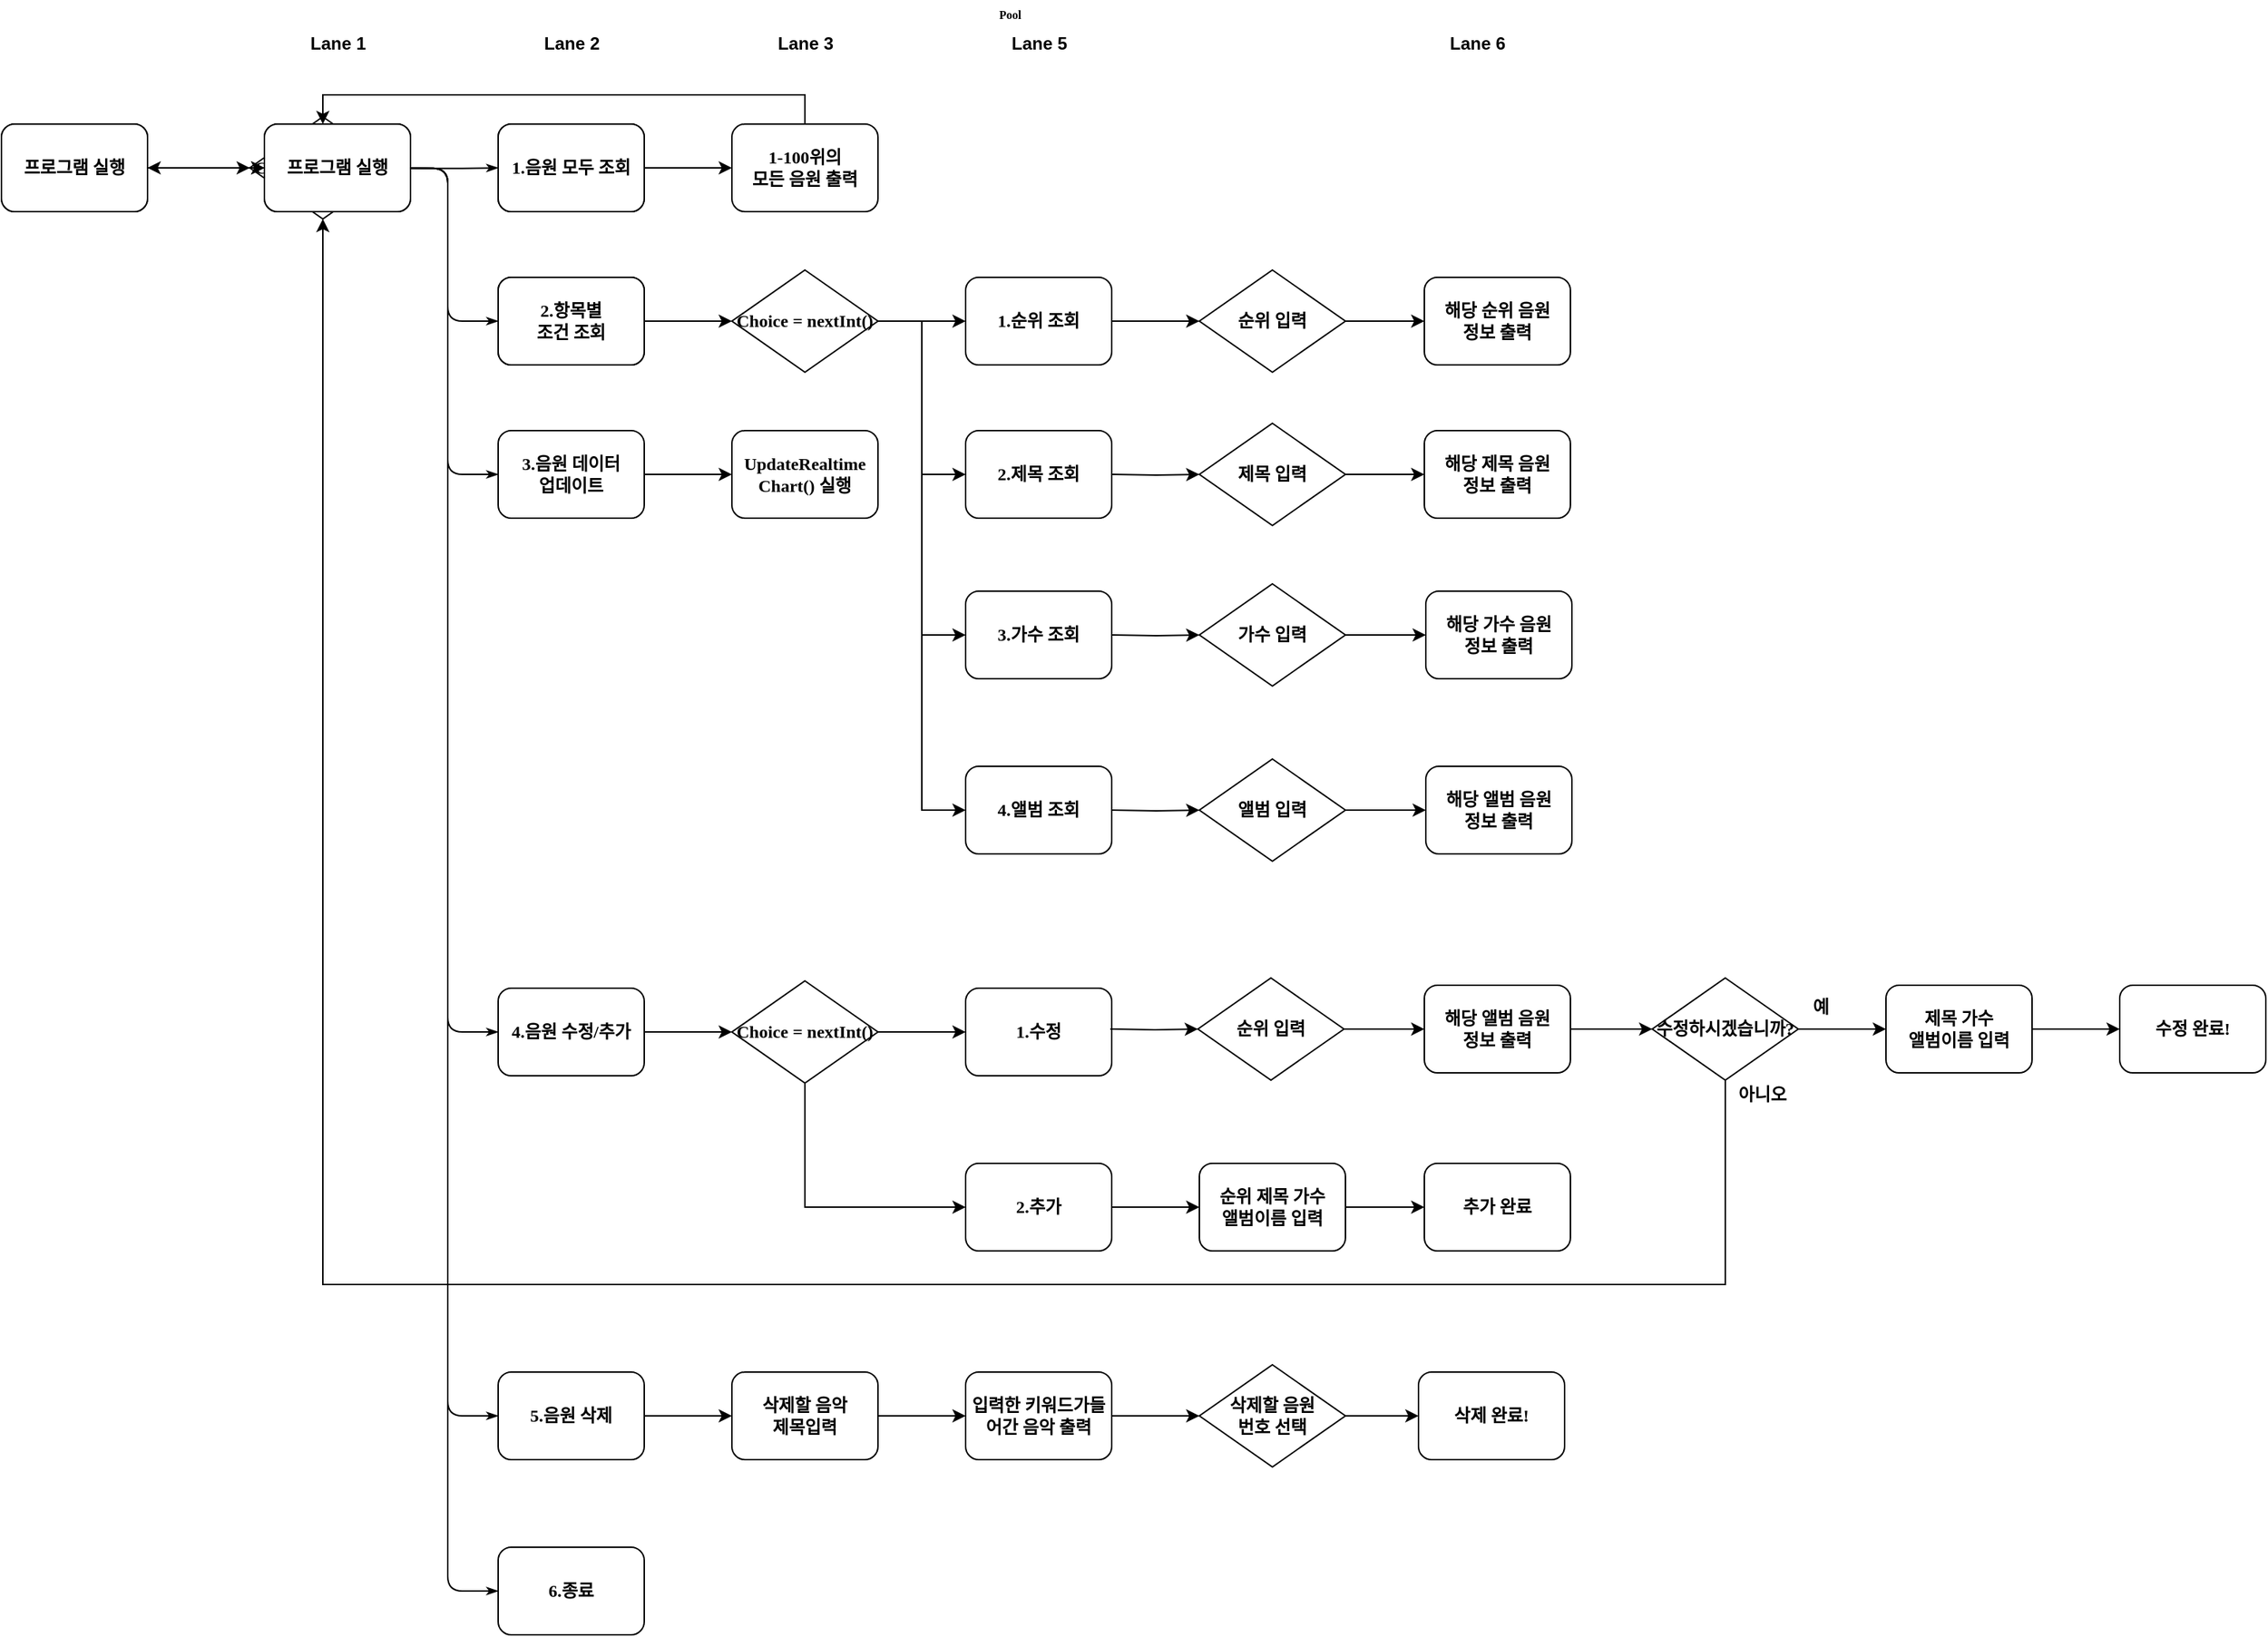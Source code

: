 <mxfile version="15.6.0" type="github">
  <diagram name="Page-1" id="74e2e168-ea6b-b213-b513-2b3c1d86103e">
    <mxGraphModel dx="3076" dy="1158" grid="1" gridSize="10" guides="1" tooltips="1" connect="1" arrows="1" fold="1" page="1" pageScale="1" pageWidth="1100" pageHeight="850" background="none" math="0" shadow="0">
      <root>
        <mxCell id="0" />
        <mxCell id="1" parent="0" />
        <mxCell id="77e6c97f196da883-1" value="Pool" style="swimlane;html=1;childLayout=stackLayout;startSize=20;rounded=0;shadow=0;labelBackgroundColor=none;strokeWidth=1;fontFamily=Verdana;fontSize=8;align=center;strokeColor=none;" parent="1" vertex="1">
          <mxGeometry x="70" y="40" width="1080" height="860" as="geometry" />
        </mxCell>
        <mxCell id="77e6c97f196da883-2" value="Lane 1" style="swimlane;html=1;startSize=20;strokeColor=none;" parent="77e6c97f196da883-1" vertex="1">
          <mxGeometry y="20" width="160" height="840" as="geometry" />
        </mxCell>
        <mxCell id="9NMVDVhpX8mVXEBChKjN-27" value="&lt;span style=&quot;font-size: 12px ; font-weight: 700&quot;&gt;Choice = nextInt()&lt;/span&gt;" style="rhombus;whiteSpace=wrap;html=1;rounded=0;shadow=0;labelBackgroundColor=none;strokeWidth=1;fontFamily=Verdana;fontSize=8;align=center;" parent="77e6c97f196da883-2" vertex="1">
          <mxGeometry x="20" y="60" width="100" height="70" as="geometry" />
        </mxCell>
        <mxCell id="77e6c97f196da883-26" style="edgeStyle=orthogonalEdgeStyle;rounded=1;html=1;labelBackgroundColor=none;startArrow=none;startFill=0;startSize=5;endArrow=classicThin;endFill=1;endSize=5;jettySize=auto;orthogonalLoop=1;strokeWidth=1;fontFamily=Verdana;fontSize=8;entryX=0;entryY=0.5;entryDx=0;entryDy=0;" parent="77e6c97f196da883-1" target="9NMVDVhpX8mVXEBChKjN-1" edge="1">
          <mxGeometry relative="1" as="geometry">
            <mxPoint x="120" y="115" as="sourcePoint" />
          </mxGeometry>
        </mxCell>
        <mxCell id="77e6c97f196da883-3" value="Lane 2" style="swimlane;html=1;startSize=20;strokeColor=none;" parent="77e6c97f196da883-1" vertex="1">
          <mxGeometry x="160" y="20" width="160" height="840" as="geometry" />
        </mxCell>
        <mxCell id="77e6c97f196da883-11" value="&lt;span style=&quot;font-size: 12px;&quot;&gt;1.음원 모두 조회&lt;/span&gt;" style="rounded=1;whiteSpace=wrap;html=1;shadow=0;labelBackgroundColor=none;strokeWidth=1;fontFamily=Verdana;fontSize=12;align=center;fontStyle=1" parent="77e6c97f196da883-3" vertex="1">
          <mxGeometry x="30" y="65" width="100" height="60" as="geometry" />
        </mxCell>
        <mxCell id="9NMVDVhpX8mVXEBChKjN-1" value="&lt;span style=&quot;font-size: 12px&quot;&gt;2.항목별 &lt;br&gt;조건 조회&lt;/span&gt;" style="rounded=1;whiteSpace=wrap;html=1;shadow=0;labelBackgroundColor=none;strokeWidth=1;fontFamily=Verdana;fontSize=12;align=center;fontStyle=1" parent="77e6c97f196da883-3" vertex="1">
          <mxGeometry x="30" y="170" width="100" height="60" as="geometry" />
        </mxCell>
        <mxCell id="9NMVDVhpX8mVXEBChKjN-2" value="&lt;span style=&quot;font-size: 12px&quot;&gt;3.음원 데이터 &lt;br&gt;업데이트&lt;/span&gt;" style="rounded=1;whiteSpace=wrap;html=1;shadow=0;labelBackgroundColor=none;strokeWidth=1;fontFamily=Verdana;fontSize=12;align=center;fontStyle=1" parent="77e6c97f196da883-3" vertex="1">
          <mxGeometry x="30" y="275" width="100" height="60" as="geometry" />
        </mxCell>
        <mxCell id="9NMVDVhpX8mVXEBChKjN-32" value="&lt;span style=&quot;font-size: 12px;&quot;&gt;1.음원 모두 조회&lt;/span&gt;" style="rounded=1;whiteSpace=wrap;html=1;shadow=0;labelBackgroundColor=none;strokeWidth=1;fontFamily=Verdana;fontSize=12;align=center;fontStyle=1" parent="77e6c97f196da883-3" vertex="1">
          <mxGeometry x="30" y="65" width="100" height="60" as="geometry" />
        </mxCell>
        <mxCell id="9NMVDVhpX8mVXEBChKjN-33" value="&lt;span style=&quot;font-size: 12px&quot;&gt;2.항목별 &lt;br&gt;조건 조회&lt;/span&gt;" style="rounded=1;whiteSpace=wrap;html=1;shadow=0;labelBackgroundColor=none;strokeWidth=1;fontFamily=Verdana;fontSize=12;align=center;fontStyle=1" parent="77e6c97f196da883-3" vertex="1">
          <mxGeometry x="30" y="170" width="100" height="60" as="geometry" />
        </mxCell>
        <mxCell id="77e6c97f196da883-4" value="Lane 3" style="swimlane;html=1;startSize=20;strokeColor=none;" parent="77e6c97f196da883-1" vertex="1">
          <mxGeometry x="320" y="20" width="160" height="840" as="geometry" />
        </mxCell>
        <mxCell id="9NMVDVhpX8mVXEBChKjN-22" value="1-100위의&lt;br&gt;모든 음원 출력" style="rounded=1;whiteSpace=wrap;html=1;shadow=0;labelBackgroundColor=none;strokeWidth=1;fontFamily=Verdana;fontSize=12;align=center;fontStyle=1" parent="77e6c97f196da883-4" vertex="1">
          <mxGeometry x="30" y="65" width="100" height="60" as="geometry" />
        </mxCell>
        <mxCell id="9NMVDVhpX8mVXEBChKjN-30" value="&lt;span style=&quot;font-size: 12px ; font-weight: 700&quot;&gt;Choice = nextInt()&lt;/span&gt;" style="rhombus;whiteSpace=wrap;html=1;rounded=0;shadow=0;labelBackgroundColor=none;strokeWidth=1;fontFamily=Verdana;fontSize=8;align=center;" parent="77e6c97f196da883-4" vertex="1">
          <mxGeometry x="30" y="165" width="100" height="70" as="geometry" />
        </mxCell>
        <mxCell id="9NMVDVhpX8mVXEBChKjN-53" value="UpdateRealtime&lt;br&gt;Chart() 실행" style="rounded=1;whiteSpace=wrap;html=1;shadow=0;labelBackgroundColor=none;strokeWidth=1;fontFamily=Verdana;fontSize=12;align=center;fontStyle=1" parent="77e6c97f196da883-4" vertex="1">
          <mxGeometry x="30" y="275" width="100" height="60" as="geometry" />
        </mxCell>
        <mxCell id="9NMVDVhpX8mVXEBChKjN-57" value="&lt;span style=&quot;font-size: 12px ; font-weight: 700&quot;&gt;Choice = nextInt()&lt;/span&gt;" style="rhombus;whiteSpace=wrap;html=1;rounded=0;shadow=0;labelBackgroundColor=none;strokeWidth=1;fontFamily=Verdana;fontSize=8;align=center;" parent="77e6c97f196da883-4" vertex="1">
          <mxGeometry x="30" y="652" width="100" height="70" as="geometry" />
        </mxCell>
        <mxCell id="77e6c97f196da883-6" value="Lane 5" style="swimlane;html=1;startSize=20;strokeColor=none;" parent="77e6c97f196da883-1" vertex="1">
          <mxGeometry x="480" y="20" width="160" height="840" as="geometry" />
        </mxCell>
        <mxCell id="9NMVDVhpX8mVXEBChKjN-43" value="4.앨범 조회" style="rounded=1;whiteSpace=wrap;html=1;shadow=0;labelBackgroundColor=none;strokeWidth=1;fontFamily=Verdana;fontSize=12;align=center;fontStyle=1" parent="77e6c97f196da883-6" vertex="1">
          <mxGeometry x="30" y="505" width="100" height="60" as="geometry" />
        </mxCell>
        <mxCell id="9NMVDVhpX8mVXEBChKjN-44" value="1.순위 조회" style="rounded=1;whiteSpace=wrap;html=1;shadow=0;labelBackgroundColor=none;strokeWidth=1;fontFamily=Verdana;fontSize=12;align=center;fontStyle=1" parent="77e6c97f196da883-6" vertex="1">
          <mxGeometry x="30" y="170" width="100" height="60" as="geometry" />
        </mxCell>
        <mxCell id="9NMVDVhpX8mVXEBChKjN-45" value="2.제목 조회" style="rounded=1;whiteSpace=wrap;html=1;shadow=0;labelBackgroundColor=none;strokeWidth=1;fontFamily=Verdana;fontSize=12;align=center;fontStyle=1" parent="77e6c97f196da883-6" vertex="1">
          <mxGeometry x="30" y="275" width="100" height="60" as="geometry" />
        </mxCell>
        <mxCell id="9NMVDVhpX8mVXEBChKjN-46" value="3.가수 조회" style="rounded=1;whiteSpace=wrap;html=1;shadow=0;labelBackgroundColor=none;strokeWidth=1;fontFamily=Verdana;fontSize=12;align=center;fontStyle=1" parent="77e6c97f196da883-6" vertex="1">
          <mxGeometry x="30" y="385" width="100" height="60" as="geometry" />
        </mxCell>
        <mxCell id="9NMVDVhpX8mVXEBChKjN-55" value="1.수정" style="rounded=1;whiteSpace=wrap;html=1;shadow=0;labelBackgroundColor=none;strokeWidth=1;fontFamily=Verdana;fontSize=12;align=center;fontStyle=1" parent="77e6c97f196da883-6" vertex="1">
          <mxGeometry x="30" y="657" width="100" height="60" as="geometry" />
        </mxCell>
        <mxCell id="9NMVDVhpX8mVXEBChKjN-56" value="2.추가" style="rounded=1;whiteSpace=wrap;html=1;shadow=0;labelBackgroundColor=none;strokeWidth=1;fontFamily=Verdana;fontSize=12;align=center;fontStyle=1" parent="77e6c97f196da883-6" vertex="1">
          <mxGeometry x="30" y="777" width="100" height="60" as="geometry" />
        </mxCell>
        <mxCell id="77e6c97f196da883-7" value="Lane 6" style="swimlane;html=1;startSize=20;fillColor=none;strokeColor=none;" parent="77e6c97f196da883-1" vertex="1">
          <mxGeometry x="640" y="20" width="440" height="840" as="geometry" />
        </mxCell>
        <mxCell id="E3Ax2piNKbBee_N0Bwgp-6" style="edgeStyle=orthogonalEdgeStyle;rounded=0;orthogonalLoop=1;jettySize=auto;html=1;exitX=1;exitY=0.5;exitDx=0;exitDy=0;entryX=0;entryY=0.5;entryDx=0;entryDy=0;" edge="1" parent="77e6c97f196da883-7" source="E3Ax2piNKbBee_N0Bwgp-2" target="E3Ax2piNKbBee_N0Bwgp-5">
          <mxGeometry relative="1" as="geometry" />
        </mxCell>
        <mxCell id="E3Ax2piNKbBee_N0Bwgp-2" value="&lt;span style=&quot;font-size: 12px&quot;&gt;&lt;b&gt;순위 입력&lt;/b&gt;&lt;/span&gt;" style="rhombus;whiteSpace=wrap;html=1;rounded=0;shadow=0;labelBackgroundColor=none;strokeWidth=1;fontFamily=Verdana;fontSize=8;align=center;" vertex="1" parent="77e6c97f196da883-7">
          <mxGeometry x="30" y="165" width="100" height="70" as="geometry" />
        </mxCell>
        <mxCell id="E3Ax2piNKbBee_N0Bwgp-5" value="해당 순위 음원&lt;br&gt;정보 출력" style="rounded=1;whiteSpace=wrap;html=1;shadow=0;labelBackgroundColor=none;strokeWidth=1;fontFamily=Verdana;fontSize=12;align=center;fontStyle=1" vertex="1" parent="77e6c97f196da883-7">
          <mxGeometry x="184" y="170" width="100" height="60" as="geometry" />
        </mxCell>
        <mxCell id="E3Ax2piNKbBee_N0Bwgp-10" value="&lt;span style=&quot;font-size: 12px&quot;&gt;&lt;b&gt;제목 입력&lt;/b&gt;&lt;/span&gt;" style="rhombus;whiteSpace=wrap;html=1;rounded=0;shadow=0;labelBackgroundColor=none;strokeWidth=1;fontFamily=Verdana;fontSize=8;align=center;" vertex="1" parent="77e6c97f196da883-7">
          <mxGeometry x="30" y="270" width="100" height="70" as="geometry" />
        </mxCell>
        <mxCell id="E3Ax2piNKbBee_N0Bwgp-11" value="해당 제목 음원&lt;br&gt;정보 출력" style="rounded=1;whiteSpace=wrap;html=1;shadow=0;labelBackgroundColor=none;strokeWidth=1;fontFamily=Verdana;fontSize=12;align=center;fontStyle=1" vertex="1" parent="77e6c97f196da883-7">
          <mxGeometry x="184" y="275" width="100" height="60" as="geometry" />
        </mxCell>
        <mxCell id="E3Ax2piNKbBee_N0Bwgp-9" style="edgeStyle=orthogonalEdgeStyle;rounded=0;orthogonalLoop=1;jettySize=auto;html=1;exitX=1;exitY=0.5;exitDx=0;exitDy=0;entryX=0;entryY=0.5;entryDx=0;entryDy=0;" edge="1" parent="77e6c97f196da883-7" source="E3Ax2piNKbBee_N0Bwgp-10" target="E3Ax2piNKbBee_N0Bwgp-11">
          <mxGeometry relative="1" as="geometry" />
        </mxCell>
        <mxCell id="E3Ax2piNKbBee_N0Bwgp-12" style="edgeStyle=orthogonalEdgeStyle;rounded=0;orthogonalLoop=1;jettySize=auto;html=1;entryX=0;entryY=0.5;entryDx=0;entryDy=0;" edge="1" parent="77e6c97f196da883-7" target="E3Ax2piNKbBee_N0Bwgp-10">
          <mxGeometry relative="1" as="geometry">
            <mxPoint x="-30" y="305" as="sourcePoint" />
          </mxGeometry>
        </mxCell>
        <mxCell id="E3Ax2piNKbBee_N0Bwgp-14" value="&lt;span style=&quot;font-size: 12px&quot;&gt;&lt;b&gt;가수 입력&lt;/b&gt;&lt;/span&gt;" style="rhombus;whiteSpace=wrap;html=1;rounded=0;shadow=0;labelBackgroundColor=none;strokeWidth=1;fontFamily=Verdana;fontSize=8;align=center;" vertex="1" parent="77e6c97f196da883-7">
          <mxGeometry x="30" y="380" width="100" height="70" as="geometry" />
        </mxCell>
        <mxCell id="E3Ax2piNKbBee_N0Bwgp-15" value="해당 가수 음원&lt;br&gt;정보 출력" style="rounded=1;whiteSpace=wrap;html=1;shadow=0;labelBackgroundColor=none;strokeWidth=1;fontFamily=Verdana;fontSize=12;align=center;fontStyle=1" vertex="1" parent="77e6c97f196da883-7">
          <mxGeometry x="185" y="385" width="100" height="60" as="geometry" />
        </mxCell>
        <mxCell id="E3Ax2piNKbBee_N0Bwgp-13" style="edgeStyle=orthogonalEdgeStyle;rounded=0;orthogonalLoop=1;jettySize=auto;html=1;exitX=1;exitY=0.5;exitDx=0;exitDy=0;entryX=0;entryY=0.5;entryDx=0;entryDy=0;" edge="1" parent="77e6c97f196da883-7" source="E3Ax2piNKbBee_N0Bwgp-14" target="E3Ax2piNKbBee_N0Bwgp-15">
          <mxGeometry relative="1" as="geometry" />
        </mxCell>
        <mxCell id="E3Ax2piNKbBee_N0Bwgp-16" style="edgeStyle=orthogonalEdgeStyle;rounded=0;orthogonalLoop=1;jettySize=auto;html=1;entryX=0;entryY=0.5;entryDx=0;entryDy=0;" edge="1" parent="77e6c97f196da883-7" target="E3Ax2piNKbBee_N0Bwgp-14">
          <mxGeometry relative="1" as="geometry">
            <mxPoint x="-30" y="415" as="sourcePoint" />
          </mxGeometry>
        </mxCell>
        <mxCell id="E3Ax2piNKbBee_N0Bwgp-18" value="&lt;span style=&quot;font-size: 12px&quot;&gt;&lt;b&gt;앨범 입력&lt;/b&gt;&lt;/span&gt;" style="rhombus;whiteSpace=wrap;html=1;rounded=0;shadow=0;labelBackgroundColor=none;strokeWidth=1;fontFamily=Verdana;fontSize=8;align=center;" vertex="1" parent="77e6c97f196da883-7">
          <mxGeometry x="30" y="500" width="100" height="70" as="geometry" />
        </mxCell>
        <mxCell id="E3Ax2piNKbBee_N0Bwgp-19" value="해당 앨범 음원&lt;br&gt;정보 출력" style="rounded=1;whiteSpace=wrap;html=1;shadow=0;labelBackgroundColor=none;strokeWidth=1;fontFamily=Verdana;fontSize=12;align=center;fontStyle=1" vertex="1" parent="77e6c97f196da883-7">
          <mxGeometry x="185" y="505" width="100" height="60" as="geometry" />
        </mxCell>
        <mxCell id="E3Ax2piNKbBee_N0Bwgp-17" style="edgeStyle=orthogonalEdgeStyle;rounded=0;orthogonalLoop=1;jettySize=auto;html=1;exitX=1;exitY=0.5;exitDx=0;exitDy=0;entryX=0;entryY=0.5;entryDx=0;entryDy=0;" edge="1" parent="77e6c97f196da883-7" source="E3Ax2piNKbBee_N0Bwgp-18" target="E3Ax2piNKbBee_N0Bwgp-19">
          <mxGeometry relative="1" as="geometry" />
        </mxCell>
        <mxCell id="E3Ax2piNKbBee_N0Bwgp-20" style="edgeStyle=orthogonalEdgeStyle;rounded=0;orthogonalLoop=1;jettySize=auto;html=1;entryX=0;entryY=0.5;entryDx=0;entryDy=0;" edge="1" parent="77e6c97f196da883-7" target="E3Ax2piNKbBee_N0Bwgp-18">
          <mxGeometry relative="1" as="geometry">
            <mxPoint x="-30" y="535" as="sourcePoint" />
          </mxGeometry>
        </mxCell>
        <mxCell id="E3Ax2piNKbBee_N0Bwgp-22" value="&lt;span style=&quot;font-size: 12px&quot;&gt;&lt;b&gt;순위 입력&lt;/b&gt;&lt;/span&gt;" style="rhombus;whiteSpace=wrap;html=1;rounded=0;shadow=0;labelBackgroundColor=none;strokeWidth=1;fontFamily=Verdana;fontSize=8;align=center;" vertex="1" parent="77e6c97f196da883-7">
          <mxGeometry x="29" y="650" width="100" height="70" as="geometry" />
        </mxCell>
        <mxCell id="E3Ax2piNKbBee_N0Bwgp-27" style="edgeStyle=orthogonalEdgeStyle;rounded=0;orthogonalLoop=1;jettySize=auto;html=1;exitX=1;exitY=0.5;exitDx=0;exitDy=0;entryX=0;entryY=0.5;entryDx=0;entryDy=0;" edge="1" parent="77e6c97f196da883-7" source="E3Ax2piNKbBee_N0Bwgp-23" target="E3Ax2piNKbBee_N0Bwgp-26">
          <mxGeometry relative="1" as="geometry" />
        </mxCell>
        <mxCell id="E3Ax2piNKbBee_N0Bwgp-23" value="해당 앨범 음원&lt;br&gt;정보 출력" style="rounded=1;whiteSpace=wrap;html=1;shadow=0;labelBackgroundColor=none;strokeWidth=1;fontFamily=Verdana;fontSize=12;align=center;fontStyle=1" vertex="1" parent="77e6c97f196da883-7">
          <mxGeometry x="184" y="655" width="100" height="60" as="geometry" />
        </mxCell>
        <mxCell id="E3Ax2piNKbBee_N0Bwgp-24" style="edgeStyle=orthogonalEdgeStyle;rounded=0;orthogonalLoop=1;jettySize=auto;html=1;exitX=1;exitY=0.5;exitDx=0;exitDy=0;entryX=0;entryY=0.5;entryDx=0;entryDy=0;" edge="1" parent="77e6c97f196da883-7" source="E3Ax2piNKbBee_N0Bwgp-22" target="E3Ax2piNKbBee_N0Bwgp-23">
          <mxGeometry relative="1" as="geometry" />
        </mxCell>
        <mxCell id="E3Ax2piNKbBee_N0Bwgp-25" style="edgeStyle=orthogonalEdgeStyle;rounded=0;orthogonalLoop=1;jettySize=auto;html=1;entryX=0;entryY=0.5;entryDx=0;entryDy=0;" edge="1" parent="77e6c97f196da883-7" target="E3Ax2piNKbBee_N0Bwgp-22">
          <mxGeometry relative="1" as="geometry">
            <mxPoint x="-31" y="685" as="sourcePoint" />
          </mxGeometry>
        </mxCell>
        <mxCell id="E3Ax2piNKbBee_N0Bwgp-26" value="&lt;span style=&quot;font-size: 12px&quot;&gt;&lt;b&gt;수정하시겠습니까?&lt;/b&gt;&lt;/span&gt;" style="rhombus;whiteSpace=wrap;html=1;rounded=0;shadow=0;labelBackgroundColor=none;strokeWidth=1;fontFamily=Verdana;fontSize=8;align=center;" vertex="1" parent="77e6c97f196da883-7">
          <mxGeometry x="340" y="650" width="100" height="70" as="geometry" />
        </mxCell>
        <mxCell id="E3Ax2piNKbBee_N0Bwgp-30" value="아니오" style="text;html=1;resizable=0;autosize=1;align=center;verticalAlign=middle;points=[];fillColor=none;strokeColor=none;rounded=0;fontStyle=1" vertex="1" parent="77e6c97f196da883-7">
          <mxGeometry x="390" y="720" width="50" height="20" as="geometry" />
        </mxCell>
        <mxCell id="E3Ax2piNKbBee_N0Bwgp-38" style="edgeStyle=orthogonalEdgeStyle;rounded=0;orthogonalLoop=1;jettySize=auto;html=1;exitX=1;exitY=0.5;exitDx=0;exitDy=0;entryX=0;entryY=0.5;entryDx=0;entryDy=0;" edge="1" parent="77e6c97f196da883-7" source="E3Ax2piNKbBee_N0Bwgp-35" target="E3Ax2piNKbBee_N0Bwgp-37">
          <mxGeometry relative="1" as="geometry" />
        </mxCell>
        <mxCell id="E3Ax2piNKbBee_N0Bwgp-35" value="순위 제목 가수&lt;br&gt;앨범이름 입력" style="rounded=1;whiteSpace=wrap;html=1;shadow=0;labelBackgroundColor=none;strokeWidth=1;fontFamily=Verdana;fontSize=12;align=center;fontStyle=1" vertex="1" parent="77e6c97f196da883-7">
          <mxGeometry x="30" y="777" width="100" height="60" as="geometry" />
        </mxCell>
        <mxCell id="E3Ax2piNKbBee_N0Bwgp-37" value="추가 완료" style="rounded=1;whiteSpace=wrap;html=1;shadow=0;labelBackgroundColor=none;strokeWidth=1;fontFamily=Verdana;fontSize=12;align=center;fontStyle=1" vertex="1" parent="77e6c97f196da883-7">
          <mxGeometry x="184" y="777" width="100" height="60" as="geometry" />
        </mxCell>
        <mxCell id="9NMVDVhpX8mVXEBChKjN-16" style="edgeStyle=orthogonalEdgeStyle;rounded=1;html=1;labelBackgroundColor=none;startArrow=none;startFill=0;startSize=5;endArrow=classicThin;endFill=1;endSize=5;jettySize=auto;orthogonalLoop=1;strokeWidth=1;fontFamily=Verdana;fontSize=8;entryX=0;entryY=0.5;entryDx=0;entryDy=0;exitX=1;exitY=0.5;exitDx=0;exitDy=0;" parent="77e6c97f196da883-1" target="77e6c97f196da883-11" edge="1">
          <mxGeometry relative="1" as="geometry">
            <mxPoint x="120" y="115" as="sourcePoint" />
            <mxPoint x="200" y="230" as="targetPoint" />
          </mxGeometry>
        </mxCell>
        <mxCell id="9NMVDVhpX8mVXEBChKjN-17" style="edgeStyle=orthogonalEdgeStyle;rounded=1;html=1;labelBackgroundColor=none;startArrow=none;startFill=0;startSize=5;endArrow=classicThin;endFill=1;endSize=5;jettySize=auto;orthogonalLoop=1;strokeWidth=1;fontFamily=Verdana;fontSize=8;entryX=0;entryY=0.5;entryDx=0;entryDy=0;exitX=1;exitY=0.5;exitDx=0;exitDy=0;" parent="77e6c97f196da883-1" target="9NMVDVhpX8mVXEBChKjN-2" edge="1">
          <mxGeometry relative="1" as="geometry">
            <mxPoint x="120" y="115" as="sourcePoint" />
            <mxPoint x="210" y="240" as="targetPoint" />
          </mxGeometry>
        </mxCell>
        <mxCell id="9NMVDVhpX8mVXEBChKjN-18" style="edgeStyle=orthogonalEdgeStyle;rounded=1;html=1;labelBackgroundColor=none;startArrow=none;startFill=0;startSize=5;endArrow=classicThin;endFill=1;endSize=5;jettySize=auto;orthogonalLoop=1;strokeWidth=1;fontFamily=Verdana;fontSize=8;entryX=0;entryY=0.5;entryDx=0;entryDy=0;exitX=1;exitY=0.5;exitDx=0;exitDy=0;" parent="77e6c97f196da883-1" target="9NMVDVhpX8mVXEBChKjN-3" edge="1">
          <mxGeometry relative="1" as="geometry">
            <mxPoint x="120" y="115" as="sourcePoint" />
            <mxPoint x="220" y="250" as="targetPoint" />
          </mxGeometry>
        </mxCell>
        <mxCell id="9NMVDVhpX8mVXEBChKjN-19" style="edgeStyle=orthogonalEdgeStyle;rounded=1;html=1;labelBackgroundColor=none;startArrow=none;startFill=0;startSize=5;endArrow=classicThin;endFill=1;endSize=5;jettySize=auto;orthogonalLoop=1;strokeWidth=1;fontFamily=Verdana;fontSize=8;entryX=0;entryY=0.5;entryDx=0;entryDy=0;exitX=1;exitY=0.5;exitDx=0;exitDy=0;" parent="77e6c97f196da883-1" target="9NMVDVhpX8mVXEBChKjN-4" edge="1">
          <mxGeometry relative="1" as="geometry">
            <mxPoint x="120" y="115" as="sourcePoint" />
            <mxPoint x="230" y="260" as="targetPoint" />
          </mxGeometry>
        </mxCell>
        <mxCell id="9NMVDVhpX8mVXEBChKjN-20" style="edgeStyle=orthogonalEdgeStyle;rounded=1;html=1;labelBackgroundColor=none;startArrow=none;startFill=0;startSize=5;endArrow=classicThin;endFill=1;endSize=5;jettySize=auto;orthogonalLoop=1;strokeWidth=1;fontFamily=Verdana;fontSize=8;entryX=0;entryY=0.5;entryDx=0;entryDy=0;exitX=1;exitY=0.5;exitDx=0;exitDy=0;" parent="77e6c97f196da883-1" target="9NMVDVhpX8mVXEBChKjN-5" edge="1">
          <mxGeometry relative="1" as="geometry">
            <mxPoint x="120" y="115" as="sourcePoint" />
            <mxPoint x="240" y="270" as="targetPoint" />
          </mxGeometry>
        </mxCell>
        <mxCell id="9NMVDVhpX8mVXEBChKjN-23" style="edgeStyle=orthogonalEdgeStyle;rounded=0;orthogonalLoop=1;jettySize=auto;html=1;exitX=1;exitY=0.5;exitDx=0;exitDy=0;entryX=0;entryY=0.5;entryDx=0;entryDy=0;fontSize=12;" parent="77e6c97f196da883-1" source="77e6c97f196da883-11" target="9NMVDVhpX8mVXEBChKjN-22" edge="1">
          <mxGeometry relative="1" as="geometry" />
        </mxCell>
        <mxCell id="9NMVDVhpX8mVXEBChKjN-24" style="edgeStyle=orthogonalEdgeStyle;rounded=0;orthogonalLoop=1;jettySize=auto;html=1;entryX=0.5;entryY=0;entryDx=0;entryDy=0;fontSize=12;" parent="77e6c97f196da883-1" source="9NMVDVhpX8mVXEBChKjN-22" edge="1">
          <mxGeometry relative="1" as="geometry">
            <mxPoint x="70" y="85" as="targetPoint" />
            <Array as="points">
              <mxPoint x="400" y="65" />
              <mxPoint x="70" y="65" />
            </Array>
          </mxGeometry>
        </mxCell>
        <mxCell id="9NMVDVhpX8mVXEBChKjN-31" style="edgeStyle=orthogonalEdgeStyle;rounded=0;orthogonalLoop=1;jettySize=auto;html=1;exitX=1;exitY=0.5;exitDx=0;exitDy=0;entryX=0;entryY=0.5;entryDx=0;entryDy=0;fontSize=12;" parent="77e6c97f196da883-1" source="9NMVDVhpX8mVXEBChKjN-1" target="9NMVDVhpX8mVXEBChKjN-30" edge="1">
          <mxGeometry relative="1" as="geometry" />
        </mxCell>
        <mxCell id="9NMVDVhpX8mVXEBChKjN-47" style="edgeStyle=orthogonalEdgeStyle;rounded=0;orthogonalLoop=1;jettySize=auto;html=1;exitX=1;exitY=0.5;exitDx=0;exitDy=0;entryX=0;entryY=0.5;entryDx=0;entryDy=0;fontSize=12;" parent="77e6c97f196da883-1" source="9NMVDVhpX8mVXEBChKjN-30" target="9NMVDVhpX8mVXEBChKjN-44" edge="1">
          <mxGeometry relative="1" as="geometry" />
        </mxCell>
        <mxCell id="9NMVDVhpX8mVXEBChKjN-48" style="edgeStyle=orthogonalEdgeStyle;rounded=0;orthogonalLoop=1;jettySize=auto;html=1;exitX=1;exitY=0.5;exitDx=0;exitDy=0;entryX=0;entryY=0.5;entryDx=0;entryDy=0;fontSize=12;" parent="77e6c97f196da883-1" source="9NMVDVhpX8mVXEBChKjN-30" target="9NMVDVhpX8mVXEBChKjN-45" edge="1">
          <mxGeometry relative="1" as="geometry" />
        </mxCell>
        <mxCell id="9NMVDVhpX8mVXEBChKjN-51" style="edgeStyle=orthogonalEdgeStyle;rounded=0;orthogonalLoop=1;jettySize=auto;html=1;exitX=1;exitY=0.5;exitDx=0;exitDy=0;entryX=0;entryY=0.5;entryDx=0;entryDy=0;fontSize=12;" parent="77e6c97f196da883-1" source="9NMVDVhpX8mVXEBChKjN-30" target="9NMVDVhpX8mVXEBChKjN-46" edge="1">
          <mxGeometry relative="1" as="geometry" />
        </mxCell>
        <mxCell id="9NMVDVhpX8mVXEBChKjN-52" style="edgeStyle=orthogonalEdgeStyle;rounded=0;orthogonalLoop=1;jettySize=auto;html=1;exitX=1;exitY=0.5;exitDx=0;exitDy=0;entryX=0;entryY=0.5;entryDx=0;entryDy=0;fontSize=12;" parent="77e6c97f196da883-1" source="9NMVDVhpX8mVXEBChKjN-30" target="9NMVDVhpX8mVXEBChKjN-43" edge="1">
          <mxGeometry relative="1" as="geometry" />
        </mxCell>
        <mxCell id="9NMVDVhpX8mVXEBChKjN-54" style="edgeStyle=orthogonalEdgeStyle;rounded=0;orthogonalLoop=1;jettySize=auto;html=1;exitX=1;exitY=0.5;exitDx=0;exitDy=0;entryX=0;entryY=0.5;entryDx=0;entryDy=0;fontSize=12;" parent="77e6c97f196da883-1" source="9NMVDVhpX8mVXEBChKjN-2" target="9NMVDVhpX8mVXEBChKjN-53" edge="1">
          <mxGeometry relative="1" as="geometry" />
        </mxCell>
        <mxCell id="9NMVDVhpX8mVXEBChKjN-59" style="edgeStyle=orthogonalEdgeStyle;rounded=0;orthogonalLoop=1;jettySize=auto;html=1;entryX=0;entryY=0.5;entryDx=0;entryDy=0;fontSize=12;" parent="77e6c97f196da883-1" source="9NMVDVhpX8mVXEBChKjN-57" target="9NMVDVhpX8mVXEBChKjN-55" edge="1">
          <mxGeometry relative="1" as="geometry" />
        </mxCell>
        <mxCell id="9NMVDVhpX8mVXEBChKjN-60" style="edgeStyle=orthogonalEdgeStyle;rounded=0;orthogonalLoop=1;jettySize=auto;html=1;exitX=0.5;exitY=1;exitDx=0;exitDy=0;entryX=0;entryY=0.5;entryDx=0;entryDy=0;fontSize=12;" parent="77e6c97f196da883-1" source="9NMVDVhpX8mVXEBChKjN-57" target="9NMVDVhpX8mVXEBChKjN-56" edge="1">
          <mxGeometry relative="1" as="geometry" />
        </mxCell>
        <mxCell id="E3Ax2piNKbBee_N0Bwgp-3" style="edgeStyle=orthogonalEdgeStyle;rounded=0;orthogonalLoop=1;jettySize=auto;html=1;entryX=0;entryY=0.5;entryDx=0;entryDy=0;" edge="1" parent="77e6c97f196da883-1" source="9NMVDVhpX8mVXEBChKjN-44" target="E3Ax2piNKbBee_N0Bwgp-2">
          <mxGeometry relative="1" as="geometry" />
        </mxCell>
        <mxCell id="E3Ax2piNKbBee_N0Bwgp-28" style="edgeStyle=orthogonalEdgeStyle;rounded=0;orthogonalLoop=1;jettySize=auto;html=1;entryX=0.5;entryY=1;entryDx=0;entryDy=0;" edge="1" parent="77e6c97f196da883-1" source="E3Ax2piNKbBee_N0Bwgp-26" target="9NMVDVhpX8mVXEBChKjN-27">
          <mxGeometry relative="1" as="geometry">
            <Array as="points">
              <mxPoint x="1030" y="880" />
              <mxPoint x="70" y="880" />
            </Array>
          </mxGeometry>
        </mxCell>
        <mxCell id="E3Ax2piNKbBee_N0Bwgp-36" style="edgeStyle=orthogonalEdgeStyle;rounded=0;orthogonalLoop=1;jettySize=auto;html=1;entryX=0;entryY=0.5;entryDx=0;entryDy=0;" edge="1" parent="77e6c97f196da883-1" source="9NMVDVhpX8mVXEBChKjN-56" target="E3Ax2piNKbBee_N0Bwgp-35">
          <mxGeometry relative="1" as="geometry" />
        </mxCell>
        <mxCell id="9NMVDVhpX8mVXEBChKjN-29" style="edgeStyle=orthogonalEdgeStyle;rounded=0;orthogonalLoop=1;jettySize=auto;html=1;entryX=0;entryY=0.5;entryDx=0;entryDy=0;fontSize=12;" parent="1" source="9NMVDVhpX8mVXEBChKjN-25" target="9NMVDVhpX8mVXEBChKjN-27" edge="1">
          <mxGeometry relative="1" as="geometry" />
        </mxCell>
        <mxCell id="E3Ax2piNKbBee_N0Bwgp-48" value="" style="edgeStyle=orthogonalEdgeStyle;rounded=0;orthogonalLoop=1;jettySize=auto;html=1;" edge="1" parent="1" source="9NMVDVhpX8mVXEBChKjN-25" target="E3Ax2piNKbBee_N0Bwgp-47">
          <mxGeometry relative="1" as="geometry" />
        </mxCell>
        <mxCell id="9NMVDVhpX8mVXEBChKjN-25" value="프로그램 실행" style="rounded=1;whiteSpace=wrap;html=1;shadow=0;labelBackgroundColor=none;strokeWidth=1;fontFamily=Verdana;fontSize=12;align=center;fontStyle=1" parent="1" vertex="1">
          <mxGeometry x="-80" y="125" width="100" height="60" as="geometry" />
        </mxCell>
        <mxCell id="9NMVDVhpX8mVXEBChKjN-28" style="edgeStyle=orthogonalEdgeStyle;rounded=0;orthogonalLoop=1;jettySize=auto;html=1;exitX=0.5;exitY=0;exitDx=0;exitDy=0;fontSize=12;" parent="1" source="9NMVDVhpX8mVXEBChKjN-27" edge="1">
          <mxGeometry relative="1" as="geometry">
            <mxPoint x="140" y="120" as="targetPoint" />
          </mxGeometry>
        </mxCell>
        <mxCell id="9NMVDVhpX8mVXEBChKjN-58" style="edgeStyle=orthogonalEdgeStyle;rounded=0;orthogonalLoop=1;jettySize=auto;html=1;exitX=1;exitY=0.5;exitDx=0;exitDy=0;entryX=0;entryY=0.5;entryDx=0;entryDy=0;fontSize=12;" parent="1" source="9NMVDVhpX8mVXEBChKjN-3" target="9NMVDVhpX8mVXEBChKjN-57" edge="1">
          <mxGeometry relative="1" as="geometry" />
        </mxCell>
        <mxCell id="9NMVDVhpX8mVXEBChKjN-3" value="4.음원 수정/추가" style="rounded=1;whiteSpace=wrap;html=1;shadow=0;labelBackgroundColor=none;strokeWidth=1;fontFamily=Verdana;fontSize=12;align=center;fontStyle=1" parent="1" vertex="1">
          <mxGeometry x="260" y="717" width="100" height="60" as="geometry" />
        </mxCell>
        <mxCell id="E3Ax2piNKbBee_N0Bwgp-40" style="edgeStyle=orthogonalEdgeStyle;rounded=0;orthogonalLoop=1;jettySize=auto;html=1;exitX=1;exitY=0.5;exitDx=0;exitDy=0;entryX=0;entryY=0.5;entryDx=0;entryDy=0;" edge="1" parent="1" source="9NMVDVhpX8mVXEBChKjN-4" target="E3Ax2piNKbBee_N0Bwgp-39">
          <mxGeometry relative="1" as="geometry" />
        </mxCell>
        <mxCell id="9NMVDVhpX8mVXEBChKjN-4" value="5.음원 삭제" style="rounded=1;whiteSpace=wrap;html=1;shadow=0;labelBackgroundColor=none;strokeWidth=1;fontFamily=Verdana;fontSize=12;align=center;fontStyle=1" parent="1" vertex="1">
          <mxGeometry x="260" y="980" width="100" height="60" as="geometry" />
        </mxCell>
        <mxCell id="9NMVDVhpX8mVXEBChKjN-5" value="6.종료" style="rounded=1;whiteSpace=wrap;html=1;shadow=0;labelBackgroundColor=none;strokeWidth=1;fontFamily=Verdana;fontSize=12;align=center;fontStyle=1" parent="1" vertex="1">
          <mxGeometry x="260" y="1100" width="100" height="60" as="geometry" />
        </mxCell>
        <mxCell id="E3Ax2piNKbBee_N0Bwgp-29" value="예" style="text;html=1;resizable=0;autosize=1;align=center;verticalAlign=middle;points=[];fillColor=none;strokeColor=none;rounded=0;fontStyle=1" vertex="1" parent="1">
          <mxGeometry x="1150" y="720" width="30" height="20" as="geometry" />
        </mxCell>
        <mxCell id="E3Ax2piNKbBee_N0Bwgp-34" style="edgeStyle=orthogonalEdgeStyle;rounded=0;orthogonalLoop=1;jettySize=auto;html=1;exitX=1;exitY=0.5;exitDx=0;exitDy=0;entryX=0;entryY=0.5;entryDx=0;entryDy=0;" edge="1" parent="1" source="E3Ax2piNKbBee_N0Bwgp-31" target="E3Ax2piNKbBee_N0Bwgp-33">
          <mxGeometry relative="1" as="geometry" />
        </mxCell>
        <mxCell id="E3Ax2piNKbBee_N0Bwgp-31" value="제목 가수&lt;br&gt;앨범이름 입력" style="rounded=1;whiteSpace=wrap;html=1;shadow=0;labelBackgroundColor=none;strokeWidth=1;fontFamily=Verdana;fontSize=12;align=center;fontStyle=1" vertex="1" parent="1">
          <mxGeometry x="1210" y="715" width="100" height="60" as="geometry" />
        </mxCell>
        <mxCell id="E3Ax2piNKbBee_N0Bwgp-32" style="edgeStyle=orthogonalEdgeStyle;rounded=0;orthogonalLoop=1;jettySize=auto;html=1;entryX=0;entryY=0.5;entryDx=0;entryDy=0;" edge="1" parent="1" source="E3Ax2piNKbBee_N0Bwgp-26" target="E3Ax2piNKbBee_N0Bwgp-31">
          <mxGeometry relative="1" as="geometry" />
        </mxCell>
        <mxCell id="E3Ax2piNKbBee_N0Bwgp-33" value="수정 완료!" style="rounded=1;whiteSpace=wrap;html=1;shadow=0;labelBackgroundColor=none;strokeWidth=1;fontFamily=Verdana;fontSize=12;align=center;fontStyle=1" vertex="1" parent="1">
          <mxGeometry x="1370" y="715" width="100" height="60" as="geometry" />
        </mxCell>
        <mxCell id="E3Ax2piNKbBee_N0Bwgp-42" style="edgeStyle=orthogonalEdgeStyle;rounded=0;orthogonalLoop=1;jettySize=auto;html=1;exitX=1;exitY=0.5;exitDx=0;exitDy=0;entryX=0;entryY=0.5;entryDx=0;entryDy=0;" edge="1" parent="1" source="E3Ax2piNKbBee_N0Bwgp-39" target="E3Ax2piNKbBee_N0Bwgp-41">
          <mxGeometry relative="1" as="geometry" />
        </mxCell>
        <mxCell id="E3Ax2piNKbBee_N0Bwgp-39" value="삭제할 음악 &lt;br&gt;제목입력" style="rounded=1;whiteSpace=wrap;html=1;shadow=0;labelBackgroundColor=none;strokeWidth=1;fontFamily=Verdana;fontSize=12;align=center;fontStyle=1" vertex="1" parent="1">
          <mxGeometry x="420" y="980" width="100" height="60" as="geometry" />
        </mxCell>
        <mxCell id="E3Ax2piNKbBee_N0Bwgp-45" style="edgeStyle=orthogonalEdgeStyle;rounded=0;orthogonalLoop=1;jettySize=auto;html=1;exitX=1;exitY=0.5;exitDx=0;exitDy=0;entryX=0;entryY=0.5;entryDx=0;entryDy=0;" edge="1" parent="1" source="E3Ax2piNKbBee_N0Bwgp-41" target="E3Ax2piNKbBee_N0Bwgp-44">
          <mxGeometry relative="1" as="geometry" />
        </mxCell>
        <mxCell id="E3Ax2piNKbBee_N0Bwgp-41" value="입력한 키워드가들어간 음악 출력" style="rounded=1;whiteSpace=wrap;html=1;shadow=0;labelBackgroundColor=none;strokeWidth=1;fontFamily=Verdana;fontSize=12;align=center;fontStyle=1" vertex="1" parent="1">
          <mxGeometry x="580" y="980" width="100" height="60" as="geometry" />
        </mxCell>
        <mxCell id="E3Ax2piNKbBee_N0Bwgp-43" value="삭제 완료!" style="rounded=1;whiteSpace=wrap;html=1;shadow=0;labelBackgroundColor=none;strokeWidth=1;fontFamily=Verdana;fontSize=12;align=center;fontStyle=1" vertex="1" parent="1">
          <mxGeometry x="890" y="980" width="100" height="60" as="geometry" />
        </mxCell>
        <mxCell id="E3Ax2piNKbBee_N0Bwgp-46" style="edgeStyle=orthogonalEdgeStyle;rounded=0;orthogonalLoop=1;jettySize=auto;html=1;exitX=1;exitY=0.5;exitDx=0;exitDy=0;entryX=0;entryY=0.5;entryDx=0;entryDy=0;" edge="1" parent="1" source="E3Ax2piNKbBee_N0Bwgp-44" target="E3Ax2piNKbBee_N0Bwgp-43">
          <mxGeometry relative="1" as="geometry" />
        </mxCell>
        <mxCell id="E3Ax2piNKbBee_N0Bwgp-44" value="&lt;span style=&quot;font-size: 12px&quot;&gt;&lt;b&gt;삭제할 음원&lt;br&gt;번호 선택&lt;br&gt;&lt;/b&gt;&lt;/span&gt;" style="rhombus;whiteSpace=wrap;html=1;rounded=0;shadow=0;labelBackgroundColor=none;strokeWidth=1;fontFamily=Verdana;fontSize=8;align=center;" vertex="1" parent="1">
          <mxGeometry x="740" y="975" width="100" height="70" as="geometry" />
        </mxCell>
        <mxCell id="E3Ax2piNKbBee_N0Bwgp-50" value="" style="edgeStyle=orthogonalEdgeStyle;rounded=0;orthogonalLoop=1;jettySize=auto;html=1;" edge="1" parent="1" source="E3Ax2piNKbBee_N0Bwgp-47" target="E3Ax2piNKbBee_N0Bwgp-49">
          <mxGeometry relative="1" as="geometry" />
        </mxCell>
        <mxCell id="E3Ax2piNKbBee_N0Bwgp-47" value="프로그램 실행" style="rounded=1;whiteSpace=wrap;html=1;shadow=0;labelBackgroundColor=none;strokeWidth=1;fontFamily=Verdana;fontSize=12;align=center;fontStyle=1" vertex="1" parent="1">
          <mxGeometry x="100" y="125" width="100" height="60" as="geometry" />
        </mxCell>
        <mxCell id="E3Ax2piNKbBee_N0Bwgp-52" value="" style="edgeStyle=orthogonalEdgeStyle;rounded=0;orthogonalLoop=1;jettySize=auto;html=1;" edge="1" parent="1" source="E3Ax2piNKbBee_N0Bwgp-49" target="E3Ax2piNKbBee_N0Bwgp-51">
          <mxGeometry relative="1" as="geometry" />
        </mxCell>
        <mxCell id="E3Ax2piNKbBee_N0Bwgp-49" value="프로그램 실행" style="rounded=1;whiteSpace=wrap;html=1;shadow=0;labelBackgroundColor=none;strokeWidth=1;fontFamily=Verdana;fontSize=12;align=center;fontStyle=1" vertex="1" parent="1">
          <mxGeometry x="-80" y="125" width="100" height="60" as="geometry" />
        </mxCell>
        <mxCell id="E3Ax2piNKbBee_N0Bwgp-51" value="프로그램 실행" style="rounded=1;whiteSpace=wrap;html=1;shadow=0;labelBackgroundColor=none;strokeWidth=1;fontFamily=Verdana;fontSize=12;align=center;fontStyle=1" vertex="1" parent="1">
          <mxGeometry x="100" y="125" width="100" height="60" as="geometry" />
        </mxCell>
      </root>
    </mxGraphModel>
  </diagram>
</mxfile>

